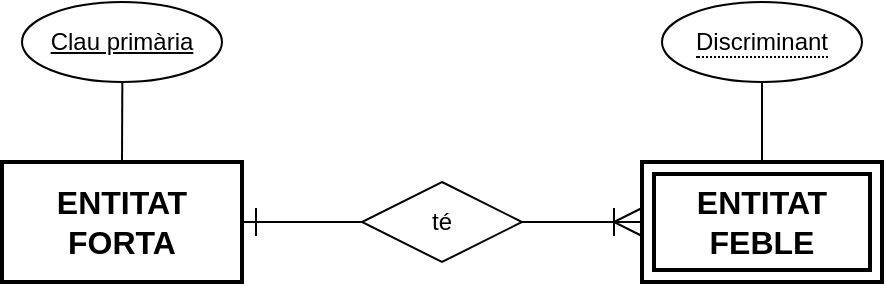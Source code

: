 <mxfile version="22.0.1" type="device">
  <diagram name="Pàgina-1" id="LotDB5goZWibAtrZcXVA">
    <mxGraphModel dx="954" dy="578" grid="1" gridSize="10" guides="1" tooltips="1" connect="1" arrows="1" fold="1" page="1" pageScale="1" pageWidth="827" pageHeight="1169" math="0" shadow="0">
      <root>
        <mxCell id="0" />
        <mxCell id="1" parent="0" />
        <mxCell id="KG0StfkNir3XoQohIIo--1" value="&lt;b&gt;ENTITAT FEBLE&lt;/b&gt;" style="shape=ext;margin=3;double=1;whiteSpace=wrap;html=1;align=center;strokeWidth=2;fontSize=16;" vertex="1" parent="1">
          <mxGeometry x="440" y="280" width="120" height="60" as="geometry" />
        </mxCell>
        <mxCell id="KG0StfkNir3XoQohIIo--4" style="edgeStyle=orthogonalEdgeStyle;rounded=0;orthogonalLoop=1;jettySize=auto;html=1;endArrow=ERone;endFill=0;endSize=12;" edge="1" parent="1" source="KG0StfkNir3XoQohIIo--3" target="KG0StfkNir3XoQohIIo--17">
          <mxGeometry relative="1" as="geometry" />
        </mxCell>
        <mxCell id="KG0StfkNir3XoQohIIo--3" value="té" style="shape=rhombus;perimeter=rhombusPerimeter;whiteSpace=wrap;html=1;align=center;" vertex="1" parent="1">
          <mxGeometry x="300" y="290" width="80" height="40" as="geometry" />
        </mxCell>
        <mxCell id="KG0StfkNir3XoQohIIo--6" style="edgeStyle=orthogonalEdgeStyle;rounded=0;orthogonalLoop=1;jettySize=auto;html=1;endArrow=ERoneToMany;endFill=0;endSize=12;" edge="1" parent="1" source="KG0StfkNir3XoQohIIo--3" target="KG0StfkNir3XoQohIIo--1">
          <mxGeometry relative="1" as="geometry">
            <mxPoint x="380" y="30" as="sourcePoint" />
            <mxPoint x="320" y="30" as="targetPoint" />
          </mxGeometry>
        </mxCell>
        <mxCell id="KG0StfkNir3XoQohIIo--7" value="Clau primària" style="ellipse;whiteSpace=wrap;html=1;align=center;fontStyle=4;" vertex="1" parent="1">
          <mxGeometry x="130" y="200" width="100" height="40" as="geometry" />
        </mxCell>
        <mxCell id="KG0StfkNir3XoQohIIo--8" style="rounded=0;orthogonalLoop=1;jettySize=auto;html=1;endArrow=none;endFill=0;endSize=12;" edge="1" parent="1" source="KG0StfkNir3XoQohIIo--7" target="KG0StfkNir3XoQohIIo--17">
          <mxGeometry relative="1" as="geometry">
            <mxPoint x="290" y="180" as="sourcePoint" />
            <mxPoint x="230" y="180" as="targetPoint" />
          </mxGeometry>
        </mxCell>
        <mxCell id="KG0StfkNir3XoQohIIo--10" style="rounded=0;orthogonalLoop=1;jettySize=auto;html=1;endArrow=none;endFill=0;endSize=12;" edge="1" parent="1" source="KG0StfkNir3XoQohIIo--14" target="KG0StfkNir3XoQohIIo--1">
          <mxGeometry relative="1" as="geometry">
            <mxPoint x="446.377" y="238.897" as="sourcePoint" />
            <mxPoint x="620" y="230" as="targetPoint" />
          </mxGeometry>
        </mxCell>
        <mxCell id="KG0StfkNir3XoQohIIo--14" value="&lt;span style=&quot;border-bottom: 1px dotted&quot;&gt;Discriminant&lt;/span&gt;" style="ellipse;whiteSpace=wrap;html=1;align=center;" vertex="1" parent="1">
          <mxGeometry x="450" y="200" width="100" height="40" as="geometry" />
        </mxCell>
        <mxCell id="KG0StfkNir3XoQohIIo--17" value="ENTITAT FORTA" style="whiteSpace=wrap;html=1;align=center;fontStyle=1;fontSize=16;strokeWidth=2;" vertex="1" parent="1">
          <mxGeometry x="120" y="280" width="120" height="60" as="geometry" />
        </mxCell>
      </root>
    </mxGraphModel>
  </diagram>
</mxfile>
